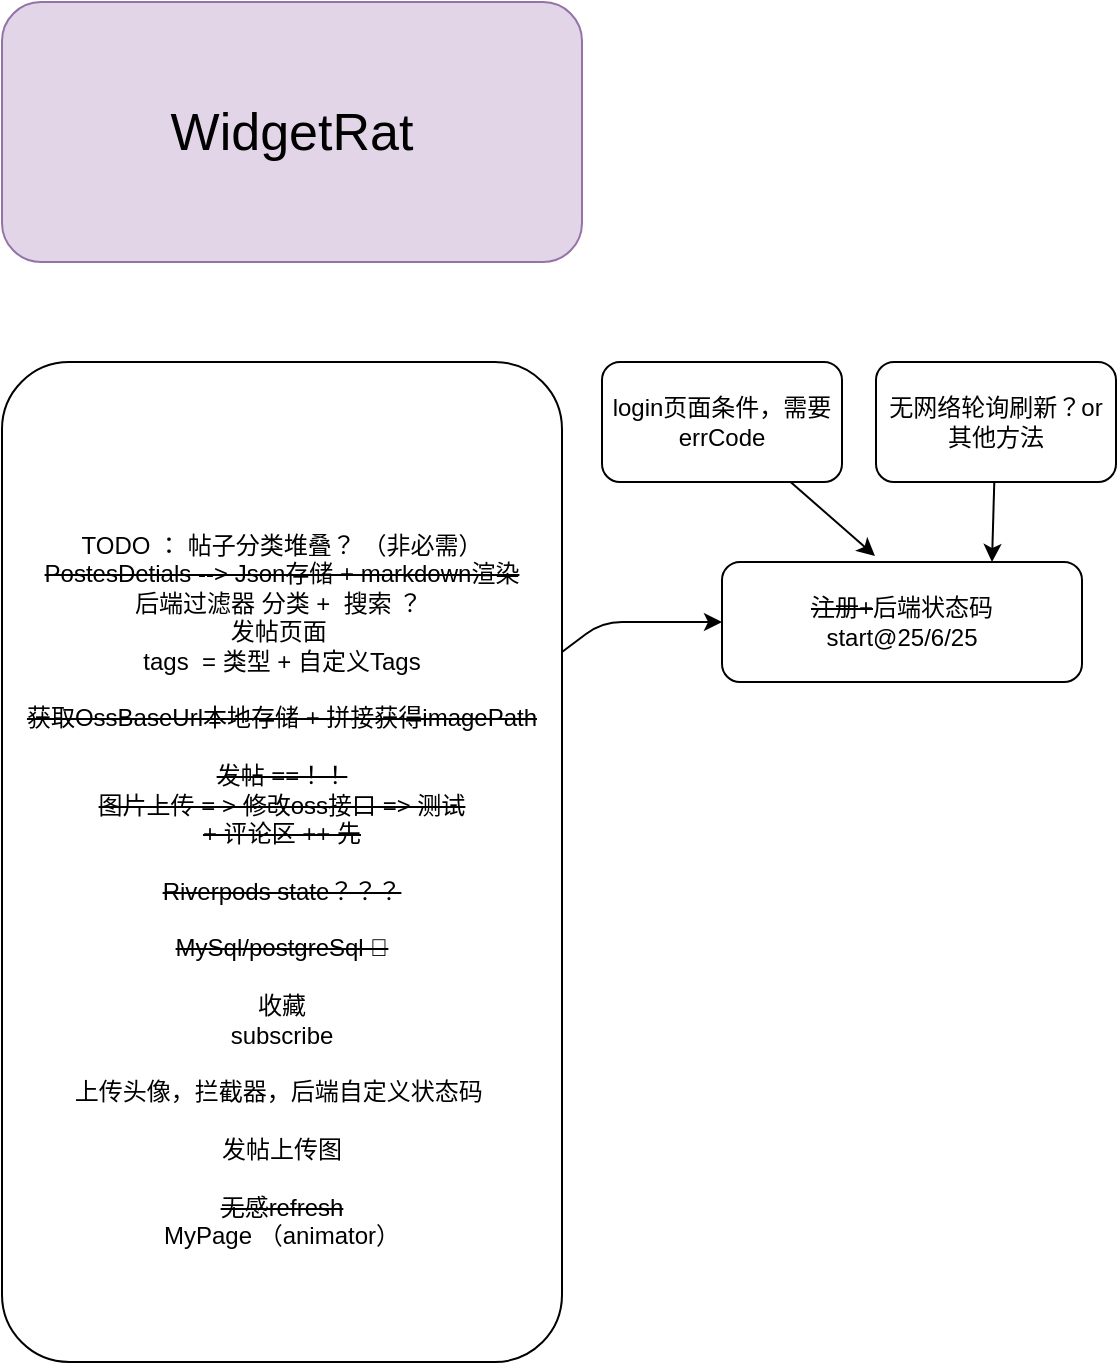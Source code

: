 <mxfile>
    <diagram id="btJmDwogKiGUuy6UE-EO" name="第 1 页">
        <mxGraphModel dx="2770" dy="1836" grid="1" gridSize="10" guides="1" tooltips="1" connect="1" arrows="1" fold="1" page="1" pageScale="1" pageWidth="827" pageHeight="1169" math="0" shadow="0" adaptiveColors="auto">
            <root>
                <mxCell id="0"/>
                <mxCell id="1" parent="0"/>
                <mxCell id="6" value="&lt;div&gt;&lt;br&gt;&lt;/div&gt;&lt;div&gt;&lt;font color=&quot;#000000&quot;&gt;&lt;br&gt;&lt;/font&gt;&lt;/div&gt;&lt;div&gt;&lt;font color=&quot;#000000&quot;&gt;TODO ： 帖子分类堆叠？ （非必需）&lt;/font&gt;&lt;/div&gt;&lt;div&gt;&lt;font color=&quot;#000000&quot;&gt;&lt;strike&gt;PostesDetials --&amp;gt; Json存储 + markdown渲染&lt;/strike&gt;&lt;/font&gt;&lt;/div&gt;&lt;div&gt;&lt;font color=&quot;#000000&quot;&gt;后端过滤器 分类 +&amp;nbsp; 搜索 ？&amp;nbsp;&lt;/font&gt;&lt;/div&gt;&lt;div&gt;&lt;font color=&quot;#000000&quot;&gt;发帖页面&amp;nbsp;&lt;/font&gt;&lt;/div&gt;&lt;div&gt;&lt;font color=&quot;#000000&quot;&gt;tags&amp;nbsp; = 类型 + 自定义Tags&lt;/font&gt;&lt;/div&gt;&lt;div&gt;&lt;font color=&quot;#000000&quot;&gt;&lt;br&gt;&lt;/font&gt;&lt;/div&gt;&lt;div&gt;&lt;font color=&quot;#000000&quot;&gt;&lt;strike&gt;获取OssBaseUrl本地存储 + 拼接获得imagePath&lt;/strike&gt;&lt;/font&gt;&lt;/div&gt;&lt;div&gt;&lt;font color=&quot;#000000&quot;&gt;&lt;br&gt;&lt;/font&gt;&lt;/div&gt;&lt;div&gt;&lt;font color=&quot;#000000&quot;&gt;&lt;strike&gt;发帖 ==！！&lt;/strike&gt;&lt;/font&gt;&lt;/div&gt;&lt;div&gt;&lt;font color=&quot;#000000&quot;&gt;&lt;strike&gt;图片上传 = &amp;gt; 修改oss接口 =&amp;gt; 测试&lt;/strike&gt;&lt;/font&gt;&lt;/div&gt;&lt;div&gt;&lt;font color=&quot;#000000&quot;&gt;&lt;strike&gt;+ 评论区 ++ 先&lt;/strike&gt;&lt;/font&gt;&lt;/div&gt;&lt;div&gt;&lt;font color=&quot;#000000&quot;&gt;&lt;br&gt;&lt;/font&gt;&lt;/div&gt;&lt;div&gt;&lt;font color=&quot;#000000&quot;&gt;&lt;strike&gt;Riverpods state？？？&lt;/strike&gt;&lt;/font&gt;&lt;/div&gt;&lt;div&gt;&lt;font color=&quot;#000000&quot;&gt;&lt;br&gt;&lt;/font&gt;&lt;/div&gt;&lt;div&gt;&lt;font color=&quot;#000000&quot;&gt;&lt;strike&gt;MySql/postgreSql 💾&lt;/strike&gt;&lt;/font&gt;&lt;/div&gt;&lt;div&gt;&lt;font color=&quot;#000000&quot;&gt;&lt;br&gt;&lt;/font&gt;&lt;/div&gt;&lt;div&gt;&lt;font color=&quot;#000000&quot;&gt;收藏&lt;/font&gt;&lt;/div&gt;&lt;div&gt;&lt;font color=&quot;#000000&quot;&gt;subscribe&lt;/font&gt;&lt;/div&gt;&lt;div&gt;&lt;font color=&quot;#000000&quot;&gt;&lt;br&gt;&lt;/font&gt;&lt;/div&gt;&lt;div&gt;&lt;font color=&quot;#000000&quot;&gt;上传头像，拦截器，后端自定义状态码&amp;nbsp;&lt;/font&gt;&lt;/div&gt;&lt;div&gt;&lt;font color=&quot;#000000&quot;&gt;&lt;br&gt;&lt;/font&gt;&lt;/div&gt;&lt;div&gt;&lt;font color=&quot;#000000&quot;&gt;发帖上传图&lt;/font&gt;&lt;/div&gt;&lt;div&gt;&lt;font color=&quot;#000000&quot;&gt;&lt;br&gt;&lt;/font&gt;&lt;/div&gt;&lt;div&gt;&lt;font color=&quot;#000000&quot;&gt;&lt;strike&gt;无感refresh&lt;/strike&gt;&lt;/font&gt;&lt;/div&gt;&lt;div&gt;&lt;font color=&quot;#000000&quot;&gt;MyPage （animator）&lt;/font&gt;&lt;/div&gt;" style="rounded=1;whiteSpace=wrap;html=1;arcSize=12;" vertex="1" parent="1">
                    <mxGeometry x="-850" width="280" height="500" as="geometry"/>
                </mxCell>
                <mxCell id="7" value="&lt;span style=&quot;color: rgb(0, 0, 0);&quot;&gt;&lt;font style=&quot;font-size: 26px;&quot;&gt;WidgetRat&lt;/font&gt;&lt;/span&gt;" style="rounded=1;whiteSpace=wrap;html=1;fillColor=#e1d5e7;strokeColor=#9673a6;" vertex="1" parent="1">
                    <mxGeometry x="-850" y="-180" width="290" height="130" as="geometry"/>
                </mxCell>
                <mxCell id="8" value="&lt;strike&gt;注册+&lt;/strike&gt;后端状态码&lt;div&gt;start@25/6/25&lt;/div&gt;" style="rounded=1;whiteSpace=wrap;html=1;" vertex="1" parent="1">
                    <mxGeometry x="-490" y="100" width="180" height="60" as="geometry"/>
                </mxCell>
                <mxCell id="10" value="" style="endArrow=classic;html=1;entryX=0;entryY=0.5;entryDx=0;entryDy=0;" edge="1" parent="1" source="6" target="8">
                    <mxGeometry width="50" height="50" relative="1" as="geometry">
                        <mxPoint x="-430" y="80" as="sourcePoint"/>
                        <mxPoint x="-500" y="90" as="targetPoint"/>
                        <Array as="points">
                            <mxPoint x="-550" y="130"/>
                        </Array>
                    </mxGeometry>
                </mxCell>
                <mxCell id="14" value="" style="edgeStyle=none;html=1;entryX=0.425;entryY=-0.051;entryDx=0;entryDy=0;entryPerimeter=0;" edge="1" parent="1" source="13" target="8">
                    <mxGeometry relative="1" as="geometry">
                        <mxPoint x="-440" y="90" as="targetPoint"/>
                    </mxGeometry>
                </mxCell>
                <mxCell id="13" value="login页面条件，需要errCode" style="rounded=1;whiteSpace=wrap;html=1;" vertex="1" parent="1">
                    <mxGeometry x="-550" width="120" height="60" as="geometry"/>
                </mxCell>
                <mxCell id="16" style="edgeStyle=none;html=1;entryX=0.75;entryY=0;entryDx=0;entryDy=0;" edge="1" parent="1" source="15" target="8">
                    <mxGeometry relative="1" as="geometry"/>
                </mxCell>
                <mxCell id="15" value="无网络轮询刷新？or 其他方法" style="rounded=1;whiteSpace=wrap;html=1;" vertex="1" parent="1">
                    <mxGeometry x="-413" width="120" height="60" as="geometry"/>
                </mxCell>
            </root>
        </mxGraphModel>
    </diagram>
</mxfile>